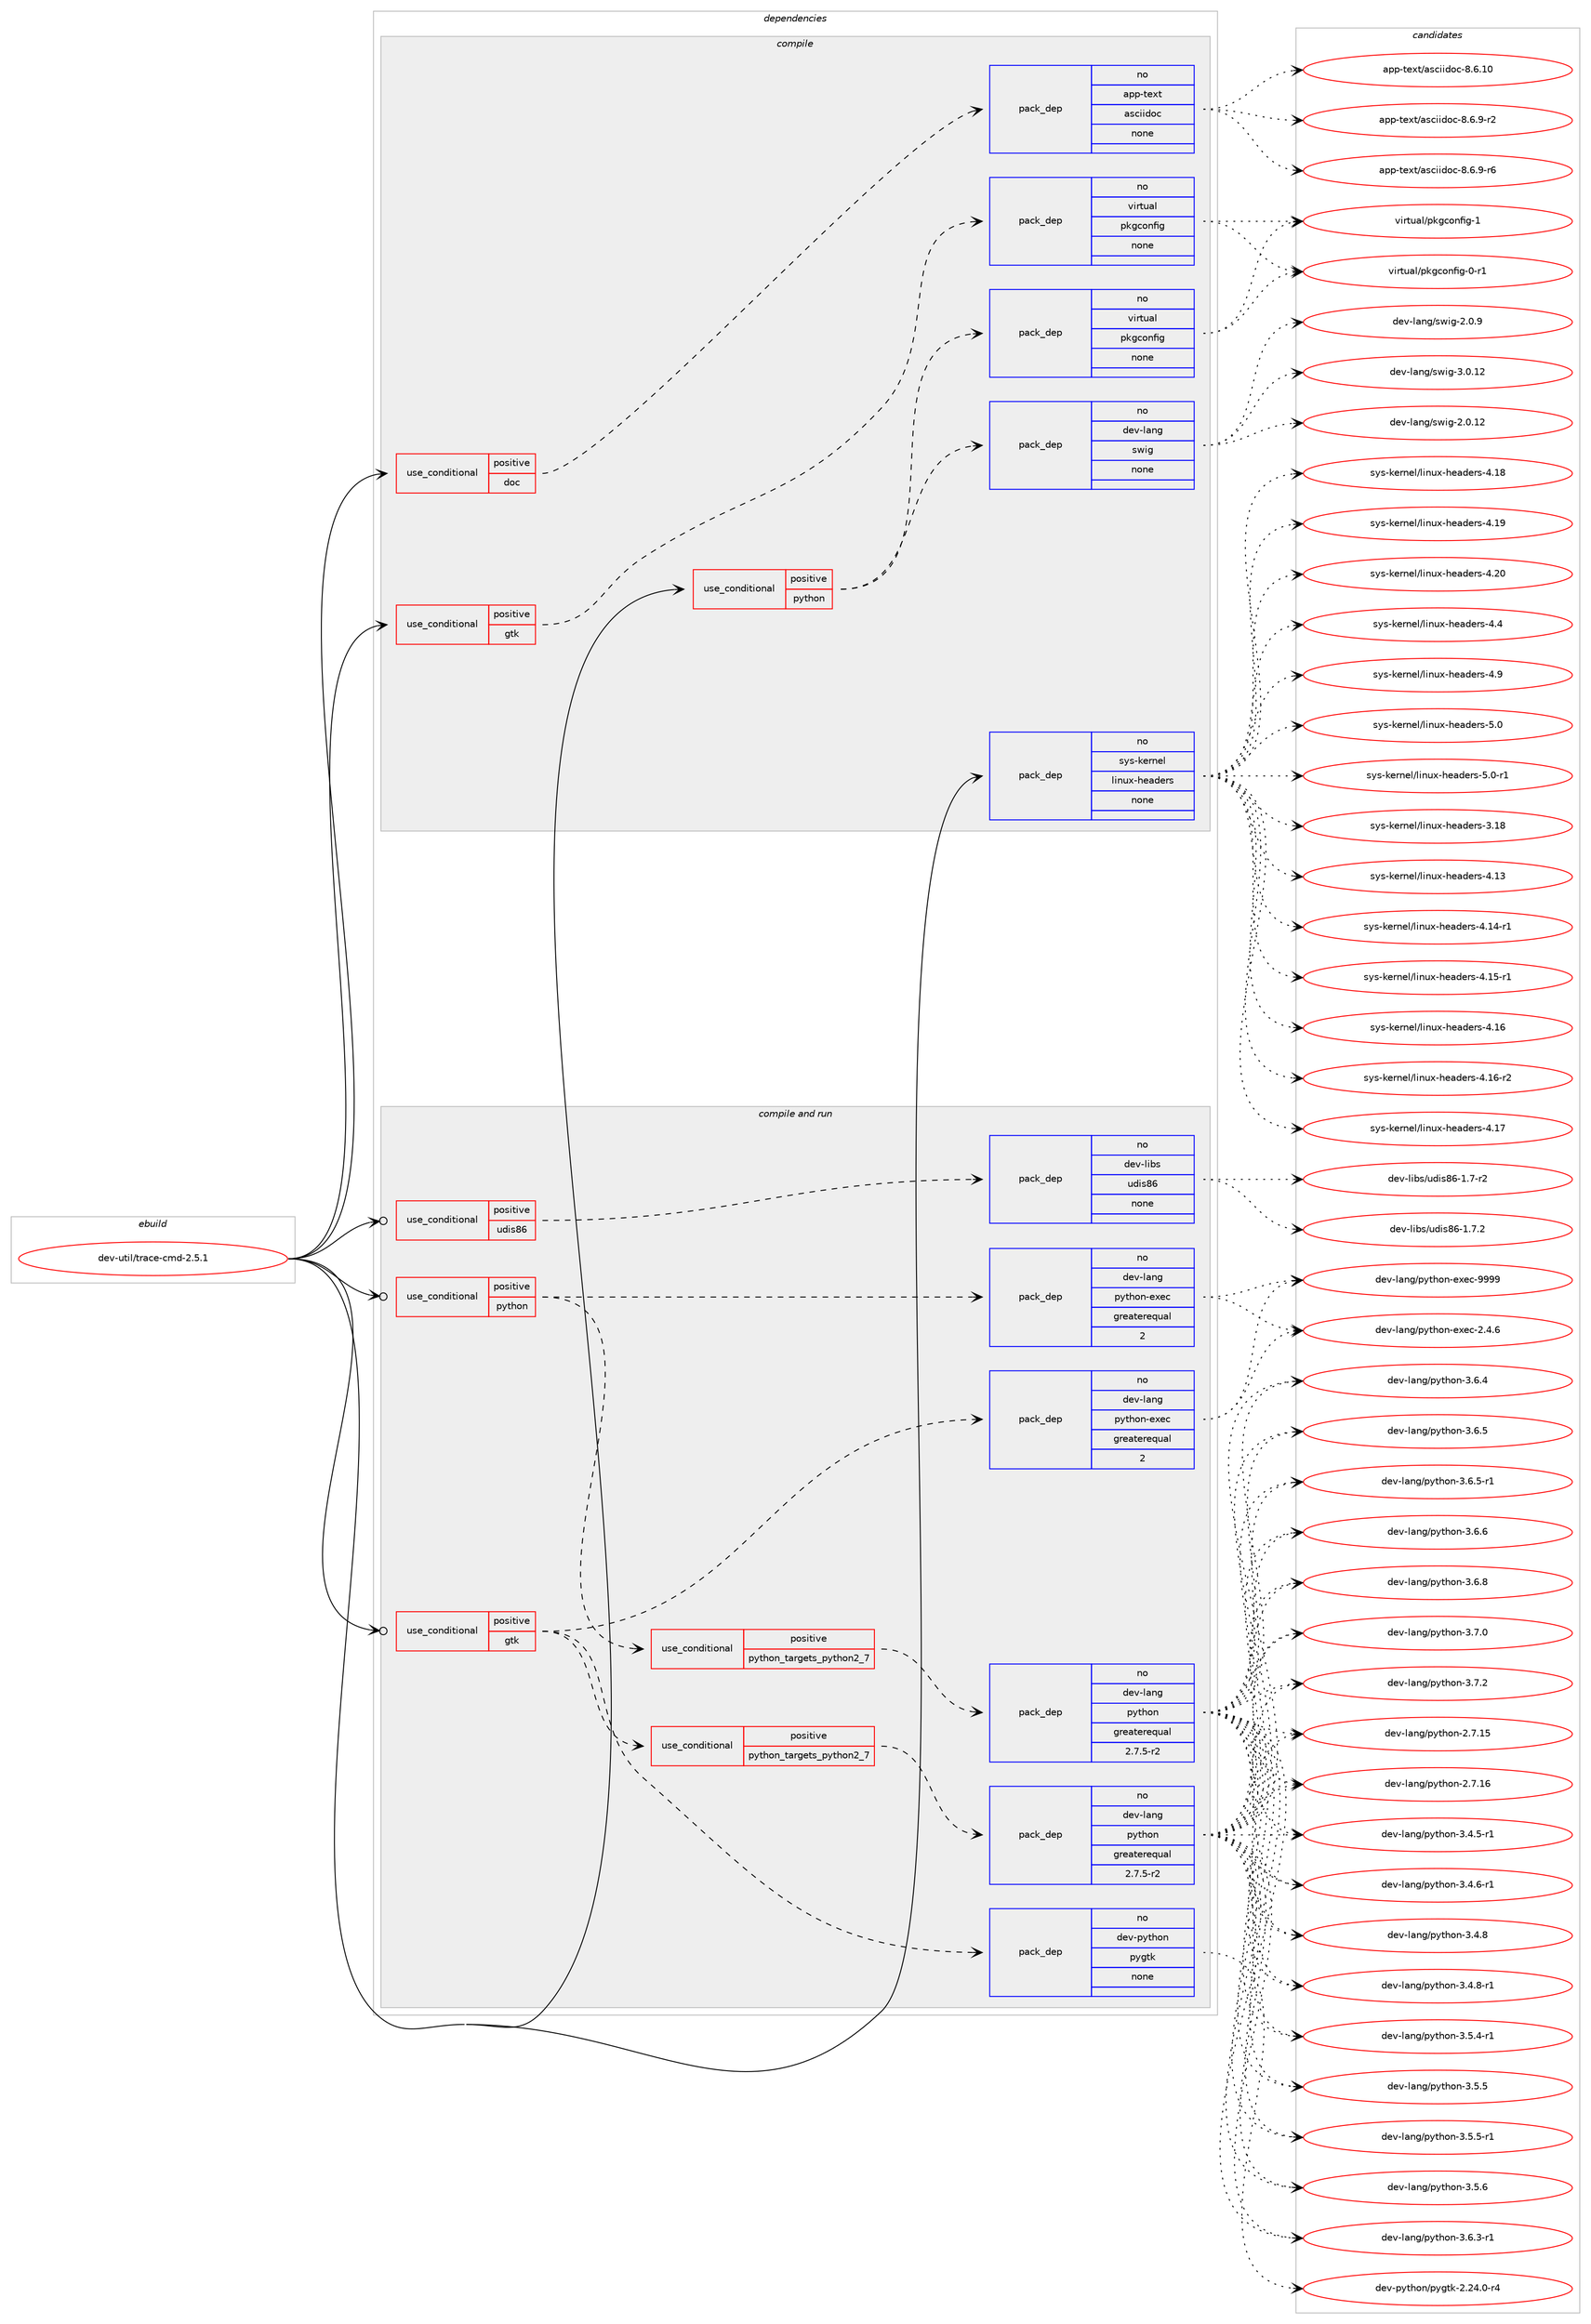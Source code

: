 digraph prolog {

# *************
# Graph options
# *************

newrank=true;
concentrate=true;
compound=true;
graph [rankdir=LR,fontname=Helvetica,fontsize=10,ranksep=1.5];#, ranksep=2.5, nodesep=0.2];
edge  [arrowhead=vee];
node  [fontname=Helvetica,fontsize=10];

# **********
# The ebuild
# **********

subgraph cluster_leftcol {
color=gray;
rank=same;
label=<<i>ebuild</i>>;
id [label="dev-util/trace-cmd-2.5.1", color=red, width=4, href="../dev-util/trace-cmd-2.5.1.svg"];
}

# ****************
# The dependencies
# ****************

subgraph cluster_midcol {
color=gray;
label=<<i>dependencies</i>>;
subgraph cluster_compile {
fillcolor="#eeeeee";
style=filled;
label=<<i>compile</i>>;
subgraph cond425163 {
dependency1549574 [label=<<TABLE BORDER="0" CELLBORDER="1" CELLSPACING="0" CELLPADDING="4"><TR><TD ROWSPAN="3" CELLPADDING="10">use_conditional</TD></TR><TR><TD>positive</TD></TR><TR><TD>doc</TD></TR></TABLE>>, shape=none, color=red];
subgraph pack1100691 {
dependency1549575 [label=<<TABLE BORDER="0" CELLBORDER="1" CELLSPACING="0" CELLPADDING="4" WIDTH="220"><TR><TD ROWSPAN="6" CELLPADDING="30">pack_dep</TD></TR><TR><TD WIDTH="110">no</TD></TR><TR><TD>app-text</TD></TR><TR><TD>asciidoc</TD></TR><TR><TD>none</TD></TR><TR><TD></TD></TR></TABLE>>, shape=none, color=blue];
}
dependency1549574:e -> dependency1549575:w [weight=20,style="dashed",arrowhead="vee"];
}
id:e -> dependency1549574:w [weight=20,style="solid",arrowhead="vee"];
subgraph cond425164 {
dependency1549576 [label=<<TABLE BORDER="0" CELLBORDER="1" CELLSPACING="0" CELLPADDING="4"><TR><TD ROWSPAN="3" CELLPADDING="10">use_conditional</TD></TR><TR><TD>positive</TD></TR><TR><TD>gtk</TD></TR></TABLE>>, shape=none, color=red];
subgraph pack1100692 {
dependency1549577 [label=<<TABLE BORDER="0" CELLBORDER="1" CELLSPACING="0" CELLPADDING="4" WIDTH="220"><TR><TD ROWSPAN="6" CELLPADDING="30">pack_dep</TD></TR><TR><TD WIDTH="110">no</TD></TR><TR><TD>virtual</TD></TR><TR><TD>pkgconfig</TD></TR><TR><TD>none</TD></TR><TR><TD></TD></TR></TABLE>>, shape=none, color=blue];
}
dependency1549576:e -> dependency1549577:w [weight=20,style="dashed",arrowhead="vee"];
}
id:e -> dependency1549576:w [weight=20,style="solid",arrowhead="vee"];
subgraph cond425165 {
dependency1549578 [label=<<TABLE BORDER="0" CELLBORDER="1" CELLSPACING="0" CELLPADDING="4"><TR><TD ROWSPAN="3" CELLPADDING="10">use_conditional</TD></TR><TR><TD>positive</TD></TR><TR><TD>python</TD></TR></TABLE>>, shape=none, color=red];
subgraph pack1100693 {
dependency1549579 [label=<<TABLE BORDER="0" CELLBORDER="1" CELLSPACING="0" CELLPADDING="4" WIDTH="220"><TR><TD ROWSPAN="6" CELLPADDING="30">pack_dep</TD></TR><TR><TD WIDTH="110">no</TD></TR><TR><TD>virtual</TD></TR><TR><TD>pkgconfig</TD></TR><TR><TD>none</TD></TR><TR><TD></TD></TR></TABLE>>, shape=none, color=blue];
}
dependency1549578:e -> dependency1549579:w [weight=20,style="dashed",arrowhead="vee"];
subgraph pack1100694 {
dependency1549580 [label=<<TABLE BORDER="0" CELLBORDER="1" CELLSPACING="0" CELLPADDING="4" WIDTH="220"><TR><TD ROWSPAN="6" CELLPADDING="30">pack_dep</TD></TR><TR><TD WIDTH="110">no</TD></TR><TR><TD>dev-lang</TD></TR><TR><TD>swig</TD></TR><TR><TD>none</TD></TR><TR><TD></TD></TR></TABLE>>, shape=none, color=blue];
}
dependency1549578:e -> dependency1549580:w [weight=20,style="dashed",arrowhead="vee"];
}
id:e -> dependency1549578:w [weight=20,style="solid",arrowhead="vee"];
subgraph pack1100695 {
dependency1549581 [label=<<TABLE BORDER="0" CELLBORDER="1" CELLSPACING="0" CELLPADDING="4" WIDTH="220"><TR><TD ROWSPAN="6" CELLPADDING="30">pack_dep</TD></TR><TR><TD WIDTH="110">no</TD></TR><TR><TD>sys-kernel</TD></TR><TR><TD>linux-headers</TD></TR><TR><TD>none</TD></TR><TR><TD></TD></TR></TABLE>>, shape=none, color=blue];
}
id:e -> dependency1549581:w [weight=20,style="solid",arrowhead="vee"];
}
subgraph cluster_compileandrun {
fillcolor="#eeeeee";
style=filled;
label=<<i>compile and run</i>>;
subgraph cond425166 {
dependency1549582 [label=<<TABLE BORDER="0" CELLBORDER="1" CELLSPACING="0" CELLPADDING="4"><TR><TD ROWSPAN="3" CELLPADDING="10">use_conditional</TD></TR><TR><TD>positive</TD></TR><TR><TD>gtk</TD></TR></TABLE>>, shape=none, color=red];
subgraph cond425167 {
dependency1549583 [label=<<TABLE BORDER="0" CELLBORDER="1" CELLSPACING="0" CELLPADDING="4"><TR><TD ROWSPAN="3" CELLPADDING="10">use_conditional</TD></TR><TR><TD>positive</TD></TR><TR><TD>python_targets_python2_7</TD></TR></TABLE>>, shape=none, color=red];
subgraph pack1100696 {
dependency1549584 [label=<<TABLE BORDER="0" CELLBORDER="1" CELLSPACING="0" CELLPADDING="4" WIDTH="220"><TR><TD ROWSPAN="6" CELLPADDING="30">pack_dep</TD></TR><TR><TD WIDTH="110">no</TD></TR><TR><TD>dev-lang</TD></TR><TR><TD>python</TD></TR><TR><TD>greaterequal</TD></TR><TR><TD>2.7.5-r2</TD></TR></TABLE>>, shape=none, color=blue];
}
dependency1549583:e -> dependency1549584:w [weight=20,style="dashed",arrowhead="vee"];
}
dependency1549582:e -> dependency1549583:w [weight=20,style="dashed",arrowhead="vee"];
subgraph pack1100697 {
dependency1549585 [label=<<TABLE BORDER="0" CELLBORDER="1" CELLSPACING="0" CELLPADDING="4" WIDTH="220"><TR><TD ROWSPAN="6" CELLPADDING="30">pack_dep</TD></TR><TR><TD WIDTH="110">no</TD></TR><TR><TD>dev-lang</TD></TR><TR><TD>python-exec</TD></TR><TR><TD>greaterequal</TD></TR><TR><TD>2</TD></TR></TABLE>>, shape=none, color=blue];
}
dependency1549582:e -> dependency1549585:w [weight=20,style="dashed",arrowhead="vee"];
subgraph pack1100698 {
dependency1549586 [label=<<TABLE BORDER="0" CELLBORDER="1" CELLSPACING="0" CELLPADDING="4" WIDTH="220"><TR><TD ROWSPAN="6" CELLPADDING="30">pack_dep</TD></TR><TR><TD WIDTH="110">no</TD></TR><TR><TD>dev-python</TD></TR><TR><TD>pygtk</TD></TR><TR><TD>none</TD></TR><TR><TD></TD></TR></TABLE>>, shape=none, color=blue];
}
dependency1549582:e -> dependency1549586:w [weight=20,style="dashed",arrowhead="vee"];
}
id:e -> dependency1549582:w [weight=20,style="solid",arrowhead="odotvee"];
subgraph cond425168 {
dependency1549587 [label=<<TABLE BORDER="0" CELLBORDER="1" CELLSPACING="0" CELLPADDING="4"><TR><TD ROWSPAN="3" CELLPADDING="10">use_conditional</TD></TR><TR><TD>positive</TD></TR><TR><TD>python</TD></TR></TABLE>>, shape=none, color=red];
subgraph cond425169 {
dependency1549588 [label=<<TABLE BORDER="0" CELLBORDER="1" CELLSPACING="0" CELLPADDING="4"><TR><TD ROWSPAN="3" CELLPADDING="10">use_conditional</TD></TR><TR><TD>positive</TD></TR><TR><TD>python_targets_python2_7</TD></TR></TABLE>>, shape=none, color=red];
subgraph pack1100699 {
dependency1549589 [label=<<TABLE BORDER="0" CELLBORDER="1" CELLSPACING="0" CELLPADDING="4" WIDTH="220"><TR><TD ROWSPAN="6" CELLPADDING="30">pack_dep</TD></TR><TR><TD WIDTH="110">no</TD></TR><TR><TD>dev-lang</TD></TR><TR><TD>python</TD></TR><TR><TD>greaterequal</TD></TR><TR><TD>2.7.5-r2</TD></TR></TABLE>>, shape=none, color=blue];
}
dependency1549588:e -> dependency1549589:w [weight=20,style="dashed",arrowhead="vee"];
}
dependency1549587:e -> dependency1549588:w [weight=20,style="dashed",arrowhead="vee"];
subgraph pack1100700 {
dependency1549590 [label=<<TABLE BORDER="0" CELLBORDER="1" CELLSPACING="0" CELLPADDING="4" WIDTH="220"><TR><TD ROWSPAN="6" CELLPADDING="30">pack_dep</TD></TR><TR><TD WIDTH="110">no</TD></TR><TR><TD>dev-lang</TD></TR><TR><TD>python-exec</TD></TR><TR><TD>greaterequal</TD></TR><TR><TD>2</TD></TR></TABLE>>, shape=none, color=blue];
}
dependency1549587:e -> dependency1549590:w [weight=20,style="dashed",arrowhead="vee"];
}
id:e -> dependency1549587:w [weight=20,style="solid",arrowhead="odotvee"];
subgraph cond425170 {
dependency1549591 [label=<<TABLE BORDER="0" CELLBORDER="1" CELLSPACING="0" CELLPADDING="4"><TR><TD ROWSPAN="3" CELLPADDING="10">use_conditional</TD></TR><TR><TD>positive</TD></TR><TR><TD>udis86</TD></TR></TABLE>>, shape=none, color=red];
subgraph pack1100701 {
dependency1549592 [label=<<TABLE BORDER="0" CELLBORDER="1" CELLSPACING="0" CELLPADDING="4" WIDTH="220"><TR><TD ROWSPAN="6" CELLPADDING="30">pack_dep</TD></TR><TR><TD WIDTH="110">no</TD></TR><TR><TD>dev-libs</TD></TR><TR><TD>udis86</TD></TR><TR><TD>none</TD></TR><TR><TD></TD></TR></TABLE>>, shape=none, color=blue];
}
dependency1549591:e -> dependency1549592:w [weight=20,style="dashed",arrowhead="vee"];
}
id:e -> dependency1549591:w [weight=20,style="solid",arrowhead="odotvee"];
}
subgraph cluster_run {
fillcolor="#eeeeee";
style=filled;
label=<<i>run</i>>;
}
}

# **************
# The candidates
# **************

subgraph cluster_choices {
rank=same;
color=gray;
label=<<i>candidates</i>>;

subgraph choice1100691 {
color=black;
nodesep=1;
choice97112112451161011201164797115991051051001119945564654464948 [label="app-text/asciidoc-8.6.10", color=red, width=4,href="../app-text/asciidoc-8.6.10.svg"];
choice9711211245116101120116479711599105105100111994556465446574511450 [label="app-text/asciidoc-8.6.9-r2", color=red, width=4,href="../app-text/asciidoc-8.6.9-r2.svg"];
choice9711211245116101120116479711599105105100111994556465446574511454 [label="app-text/asciidoc-8.6.9-r6", color=red, width=4,href="../app-text/asciidoc-8.6.9-r6.svg"];
dependency1549575:e -> choice97112112451161011201164797115991051051001119945564654464948:w [style=dotted,weight="100"];
dependency1549575:e -> choice9711211245116101120116479711599105105100111994556465446574511450:w [style=dotted,weight="100"];
dependency1549575:e -> choice9711211245116101120116479711599105105100111994556465446574511454:w [style=dotted,weight="100"];
}
subgraph choice1100692 {
color=black;
nodesep=1;
choice11810511411611797108471121071039911111010210510345484511449 [label="virtual/pkgconfig-0-r1", color=red, width=4,href="../virtual/pkgconfig-0-r1.svg"];
choice1181051141161179710847112107103991111101021051034549 [label="virtual/pkgconfig-1", color=red, width=4,href="../virtual/pkgconfig-1.svg"];
dependency1549577:e -> choice11810511411611797108471121071039911111010210510345484511449:w [style=dotted,weight="100"];
dependency1549577:e -> choice1181051141161179710847112107103991111101021051034549:w [style=dotted,weight="100"];
}
subgraph choice1100693 {
color=black;
nodesep=1;
choice11810511411611797108471121071039911111010210510345484511449 [label="virtual/pkgconfig-0-r1", color=red, width=4,href="../virtual/pkgconfig-0-r1.svg"];
choice1181051141161179710847112107103991111101021051034549 [label="virtual/pkgconfig-1", color=red, width=4,href="../virtual/pkgconfig-1.svg"];
dependency1549579:e -> choice11810511411611797108471121071039911111010210510345484511449:w [style=dotted,weight="100"];
dependency1549579:e -> choice1181051141161179710847112107103991111101021051034549:w [style=dotted,weight="100"];
}
subgraph choice1100694 {
color=black;
nodesep=1;
choice10010111845108971101034711511910510345504648464950 [label="dev-lang/swig-2.0.12", color=red, width=4,href="../dev-lang/swig-2.0.12.svg"];
choice100101118451089711010347115119105103455046484657 [label="dev-lang/swig-2.0.9", color=red, width=4,href="../dev-lang/swig-2.0.9.svg"];
choice10010111845108971101034711511910510345514648464950 [label="dev-lang/swig-3.0.12", color=red, width=4,href="../dev-lang/swig-3.0.12.svg"];
dependency1549580:e -> choice10010111845108971101034711511910510345504648464950:w [style=dotted,weight="100"];
dependency1549580:e -> choice100101118451089711010347115119105103455046484657:w [style=dotted,weight="100"];
dependency1549580:e -> choice10010111845108971101034711511910510345514648464950:w [style=dotted,weight="100"];
}
subgraph choice1100695 {
color=black;
nodesep=1;
choice115121115451071011141101011084710810511011712045104101971001011141154551464956 [label="sys-kernel/linux-headers-3.18", color=red, width=4,href="../sys-kernel/linux-headers-3.18.svg"];
choice115121115451071011141101011084710810511011712045104101971001011141154552464951 [label="sys-kernel/linux-headers-4.13", color=red, width=4,href="../sys-kernel/linux-headers-4.13.svg"];
choice1151211154510710111411010110847108105110117120451041019710010111411545524649524511449 [label="sys-kernel/linux-headers-4.14-r1", color=red, width=4,href="../sys-kernel/linux-headers-4.14-r1.svg"];
choice1151211154510710111411010110847108105110117120451041019710010111411545524649534511449 [label="sys-kernel/linux-headers-4.15-r1", color=red, width=4,href="../sys-kernel/linux-headers-4.15-r1.svg"];
choice115121115451071011141101011084710810511011712045104101971001011141154552464954 [label="sys-kernel/linux-headers-4.16", color=red, width=4,href="../sys-kernel/linux-headers-4.16.svg"];
choice1151211154510710111411010110847108105110117120451041019710010111411545524649544511450 [label="sys-kernel/linux-headers-4.16-r2", color=red, width=4,href="../sys-kernel/linux-headers-4.16-r2.svg"];
choice115121115451071011141101011084710810511011712045104101971001011141154552464955 [label="sys-kernel/linux-headers-4.17", color=red, width=4,href="../sys-kernel/linux-headers-4.17.svg"];
choice115121115451071011141101011084710810511011712045104101971001011141154552464956 [label="sys-kernel/linux-headers-4.18", color=red, width=4,href="../sys-kernel/linux-headers-4.18.svg"];
choice115121115451071011141101011084710810511011712045104101971001011141154552464957 [label="sys-kernel/linux-headers-4.19", color=red, width=4,href="../sys-kernel/linux-headers-4.19.svg"];
choice115121115451071011141101011084710810511011712045104101971001011141154552465048 [label="sys-kernel/linux-headers-4.20", color=red, width=4,href="../sys-kernel/linux-headers-4.20.svg"];
choice1151211154510710111411010110847108105110117120451041019710010111411545524652 [label="sys-kernel/linux-headers-4.4", color=red, width=4,href="../sys-kernel/linux-headers-4.4.svg"];
choice1151211154510710111411010110847108105110117120451041019710010111411545524657 [label="sys-kernel/linux-headers-4.9", color=red, width=4,href="../sys-kernel/linux-headers-4.9.svg"];
choice1151211154510710111411010110847108105110117120451041019710010111411545534648 [label="sys-kernel/linux-headers-5.0", color=red, width=4,href="../sys-kernel/linux-headers-5.0.svg"];
choice11512111545107101114110101108471081051101171204510410197100101114115455346484511449 [label="sys-kernel/linux-headers-5.0-r1", color=red, width=4,href="../sys-kernel/linux-headers-5.0-r1.svg"];
dependency1549581:e -> choice115121115451071011141101011084710810511011712045104101971001011141154551464956:w [style=dotted,weight="100"];
dependency1549581:e -> choice115121115451071011141101011084710810511011712045104101971001011141154552464951:w [style=dotted,weight="100"];
dependency1549581:e -> choice1151211154510710111411010110847108105110117120451041019710010111411545524649524511449:w [style=dotted,weight="100"];
dependency1549581:e -> choice1151211154510710111411010110847108105110117120451041019710010111411545524649534511449:w [style=dotted,weight="100"];
dependency1549581:e -> choice115121115451071011141101011084710810511011712045104101971001011141154552464954:w [style=dotted,weight="100"];
dependency1549581:e -> choice1151211154510710111411010110847108105110117120451041019710010111411545524649544511450:w [style=dotted,weight="100"];
dependency1549581:e -> choice115121115451071011141101011084710810511011712045104101971001011141154552464955:w [style=dotted,weight="100"];
dependency1549581:e -> choice115121115451071011141101011084710810511011712045104101971001011141154552464956:w [style=dotted,weight="100"];
dependency1549581:e -> choice115121115451071011141101011084710810511011712045104101971001011141154552464957:w [style=dotted,weight="100"];
dependency1549581:e -> choice115121115451071011141101011084710810511011712045104101971001011141154552465048:w [style=dotted,weight="100"];
dependency1549581:e -> choice1151211154510710111411010110847108105110117120451041019710010111411545524652:w [style=dotted,weight="100"];
dependency1549581:e -> choice1151211154510710111411010110847108105110117120451041019710010111411545524657:w [style=dotted,weight="100"];
dependency1549581:e -> choice1151211154510710111411010110847108105110117120451041019710010111411545534648:w [style=dotted,weight="100"];
dependency1549581:e -> choice11512111545107101114110101108471081051101171204510410197100101114115455346484511449:w [style=dotted,weight="100"];
}
subgraph choice1100696 {
color=black;
nodesep=1;
choice10010111845108971101034711212111610411111045504655464953 [label="dev-lang/python-2.7.15", color=red, width=4,href="../dev-lang/python-2.7.15.svg"];
choice10010111845108971101034711212111610411111045504655464954 [label="dev-lang/python-2.7.16", color=red, width=4,href="../dev-lang/python-2.7.16.svg"];
choice1001011184510897110103471121211161041111104551465246534511449 [label="dev-lang/python-3.4.5-r1", color=red, width=4,href="../dev-lang/python-3.4.5-r1.svg"];
choice1001011184510897110103471121211161041111104551465246544511449 [label="dev-lang/python-3.4.6-r1", color=red, width=4,href="../dev-lang/python-3.4.6-r1.svg"];
choice100101118451089711010347112121116104111110455146524656 [label="dev-lang/python-3.4.8", color=red, width=4,href="../dev-lang/python-3.4.8.svg"];
choice1001011184510897110103471121211161041111104551465246564511449 [label="dev-lang/python-3.4.8-r1", color=red, width=4,href="../dev-lang/python-3.4.8-r1.svg"];
choice1001011184510897110103471121211161041111104551465346524511449 [label="dev-lang/python-3.5.4-r1", color=red, width=4,href="../dev-lang/python-3.5.4-r1.svg"];
choice100101118451089711010347112121116104111110455146534653 [label="dev-lang/python-3.5.5", color=red, width=4,href="../dev-lang/python-3.5.5.svg"];
choice1001011184510897110103471121211161041111104551465346534511449 [label="dev-lang/python-3.5.5-r1", color=red, width=4,href="../dev-lang/python-3.5.5-r1.svg"];
choice100101118451089711010347112121116104111110455146534654 [label="dev-lang/python-3.5.6", color=red, width=4,href="../dev-lang/python-3.5.6.svg"];
choice1001011184510897110103471121211161041111104551465446514511449 [label="dev-lang/python-3.6.3-r1", color=red, width=4,href="../dev-lang/python-3.6.3-r1.svg"];
choice100101118451089711010347112121116104111110455146544652 [label="dev-lang/python-3.6.4", color=red, width=4,href="../dev-lang/python-3.6.4.svg"];
choice100101118451089711010347112121116104111110455146544653 [label="dev-lang/python-3.6.5", color=red, width=4,href="../dev-lang/python-3.6.5.svg"];
choice1001011184510897110103471121211161041111104551465446534511449 [label="dev-lang/python-3.6.5-r1", color=red, width=4,href="../dev-lang/python-3.6.5-r1.svg"];
choice100101118451089711010347112121116104111110455146544654 [label="dev-lang/python-3.6.6", color=red, width=4,href="../dev-lang/python-3.6.6.svg"];
choice100101118451089711010347112121116104111110455146544656 [label="dev-lang/python-3.6.8", color=red, width=4,href="../dev-lang/python-3.6.8.svg"];
choice100101118451089711010347112121116104111110455146554648 [label="dev-lang/python-3.7.0", color=red, width=4,href="../dev-lang/python-3.7.0.svg"];
choice100101118451089711010347112121116104111110455146554650 [label="dev-lang/python-3.7.2", color=red, width=4,href="../dev-lang/python-3.7.2.svg"];
dependency1549584:e -> choice10010111845108971101034711212111610411111045504655464953:w [style=dotted,weight="100"];
dependency1549584:e -> choice10010111845108971101034711212111610411111045504655464954:w [style=dotted,weight="100"];
dependency1549584:e -> choice1001011184510897110103471121211161041111104551465246534511449:w [style=dotted,weight="100"];
dependency1549584:e -> choice1001011184510897110103471121211161041111104551465246544511449:w [style=dotted,weight="100"];
dependency1549584:e -> choice100101118451089711010347112121116104111110455146524656:w [style=dotted,weight="100"];
dependency1549584:e -> choice1001011184510897110103471121211161041111104551465246564511449:w [style=dotted,weight="100"];
dependency1549584:e -> choice1001011184510897110103471121211161041111104551465346524511449:w [style=dotted,weight="100"];
dependency1549584:e -> choice100101118451089711010347112121116104111110455146534653:w [style=dotted,weight="100"];
dependency1549584:e -> choice1001011184510897110103471121211161041111104551465346534511449:w [style=dotted,weight="100"];
dependency1549584:e -> choice100101118451089711010347112121116104111110455146534654:w [style=dotted,weight="100"];
dependency1549584:e -> choice1001011184510897110103471121211161041111104551465446514511449:w [style=dotted,weight="100"];
dependency1549584:e -> choice100101118451089711010347112121116104111110455146544652:w [style=dotted,weight="100"];
dependency1549584:e -> choice100101118451089711010347112121116104111110455146544653:w [style=dotted,weight="100"];
dependency1549584:e -> choice1001011184510897110103471121211161041111104551465446534511449:w [style=dotted,weight="100"];
dependency1549584:e -> choice100101118451089711010347112121116104111110455146544654:w [style=dotted,weight="100"];
dependency1549584:e -> choice100101118451089711010347112121116104111110455146544656:w [style=dotted,weight="100"];
dependency1549584:e -> choice100101118451089711010347112121116104111110455146554648:w [style=dotted,weight="100"];
dependency1549584:e -> choice100101118451089711010347112121116104111110455146554650:w [style=dotted,weight="100"];
}
subgraph choice1100697 {
color=black;
nodesep=1;
choice1001011184510897110103471121211161041111104510112010199455046524654 [label="dev-lang/python-exec-2.4.6", color=red, width=4,href="../dev-lang/python-exec-2.4.6.svg"];
choice10010111845108971101034711212111610411111045101120101994557575757 [label="dev-lang/python-exec-9999", color=red, width=4,href="../dev-lang/python-exec-9999.svg"];
dependency1549585:e -> choice1001011184510897110103471121211161041111104510112010199455046524654:w [style=dotted,weight="100"];
dependency1549585:e -> choice10010111845108971101034711212111610411111045101120101994557575757:w [style=dotted,weight="100"];
}
subgraph choice1100698 {
color=black;
nodesep=1;
choice1001011184511212111610411111047112121103116107455046505246484511452 [label="dev-python/pygtk-2.24.0-r4", color=red, width=4,href="../dev-python/pygtk-2.24.0-r4.svg"];
dependency1549586:e -> choice1001011184511212111610411111047112121103116107455046505246484511452:w [style=dotted,weight="100"];
}
subgraph choice1100699 {
color=black;
nodesep=1;
choice10010111845108971101034711212111610411111045504655464953 [label="dev-lang/python-2.7.15", color=red, width=4,href="../dev-lang/python-2.7.15.svg"];
choice10010111845108971101034711212111610411111045504655464954 [label="dev-lang/python-2.7.16", color=red, width=4,href="../dev-lang/python-2.7.16.svg"];
choice1001011184510897110103471121211161041111104551465246534511449 [label="dev-lang/python-3.4.5-r1", color=red, width=4,href="../dev-lang/python-3.4.5-r1.svg"];
choice1001011184510897110103471121211161041111104551465246544511449 [label="dev-lang/python-3.4.6-r1", color=red, width=4,href="../dev-lang/python-3.4.6-r1.svg"];
choice100101118451089711010347112121116104111110455146524656 [label="dev-lang/python-3.4.8", color=red, width=4,href="../dev-lang/python-3.4.8.svg"];
choice1001011184510897110103471121211161041111104551465246564511449 [label="dev-lang/python-3.4.8-r1", color=red, width=4,href="../dev-lang/python-3.4.8-r1.svg"];
choice1001011184510897110103471121211161041111104551465346524511449 [label="dev-lang/python-3.5.4-r1", color=red, width=4,href="../dev-lang/python-3.5.4-r1.svg"];
choice100101118451089711010347112121116104111110455146534653 [label="dev-lang/python-3.5.5", color=red, width=4,href="../dev-lang/python-3.5.5.svg"];
choice1001011184510897110103471121211161041111104551465346534511449 [label="dev-lang/python-3.5.5-r1", color=red, width=4,href="../dev-lang/python-3.5.5-r1.svg"];
choice100101118451089711010347112121116104111110455146534654 [label="dev-lang/python-3.5.6", color=red, width=4,href="../dev-lang/python-3.5.6.svg"];
choice1001011184510897110103471121211161041111104551465446514511449 [label="dev-lang/python-3.6.3-r1", color=red, width=4,href="../dev-lang/python-3.6.3-r1.svg"];
choice100101118451089711010347112121116104111110455146544652 [label="dev-lang/python-3.6.4", color=red, width=4,href="../dev-lang/python-3.6.4.svg"];
choice100101118451089711010347112121116104111110455146544653 [label="dev-lang/python-3.6.5", color=red, width=4,href="../dev-lang/python-3.6.5.svg"];
choice1001011184510897110103471121211161041111104551465446534511449 [label="dev-lang/python-3.6.5-r1", color=red, width=4,href="../dev-lang/python-3.6.5-r1.svg"];
choice100101118451089711010347112121116104111110455146544654 [label="dev-lang/python-3.6.6", color=red, width=4,href="../dev-lang/python-3.6.6.svg"];
choice100101118451089711010347112121116104111110455146544656 [label="dev-lang/python-3.6.8", color=red, width=4,href="../dev-lang/python-3.6.8.svg"];
choice100101118451089711010347112121116104111110455146554648 [label="dev-lang/python-3.7.0", color=red, width=4,href="../dev-lang/python-3.7.0.svg"];
choice100101118451089711010347112121116104111110455146554650 [label="dev-lang/python-3.7.2", color=red, width=4,href="../dev-lang/python-3.7.2.svg"];
dependency1549589:e -> choice10010111845108971101034711212111610411111045504655464953:w [style=dotted,weight="100"];
dependency1549589:e -> choice10010111845108971101034711212111610411111045504655464954:w [style=dotted,weight="100"];
dependency1549589:e -> choice1001011184510897110103471121211161041111104551465246534511449:w [style=dotted,weight="100"];
dependency1549589:e -> choice1001011184510897110103471121211161041111104551465246544511449:w [style=dotted,weight="100"];
dependency1549589:e -> choice100101118451089711010347112121116104111110455146524656:w [style=dotted,weight="100"];
dependency1549589:e -> choice1001011184510897110103471121211161041111104551465246564511449:w [style=dotted,weight="100"];
dependency1549589:e -> choice1001011184510897110103471121211161041111104551465346524511449:w [style=dotted,weight="100"];
dependency1549589:e -> choice100101118451089711010347112121116104111110455146534653:w [style=dotted,weight="100"];
dependency1549589:e -> choice1001011184510897110103471121211161041111104551465346534511449:w [style=dotted,weight="100"];
dependency1549589:e -> choice100101118451089711010347112121116104111110455146534654:w [style=dotted,weight="100"];
dependency1549589:e -> choice1001011184510897110103471121211161041111104551465446514511449:w [style=dotted,weight="100"];
dependency1549589:e -> choice100101118451089711010347112121116104111110455146544652:w [style=dotted,weight="100"];
dependency1549589:e -> choice100101118451089711010347112121116104111110455146544653:w [style=dotted,weight="100"];
dependency1549589:e -> choice1001011184510897110103471121211161041111104551465446534511449:w [style=dotted,weight="100"];
dependency1549589:e -> choice100101118451089711010347112121116104111110455146544654:w [style=dotted,weight="100"];
dependency1549589:e -> choice100101118451089711010347112121116104111110455146544656:w [style=dotted,weight="100"];
dependency1549589:e -> choice100101118451089711010347112121116104111110455146554648:w [style=dotted,weight="100"];
dependency1549589:e -> choice100101118451089711010347112121116104111110455146554650:w [style=dotted,weight="100"];
}
subgraph choice1100700 {
color=black;
nodesep=1;
choice1001011184510897110103471121211161041111104510112010199455046524654 [label="dev-lang/python-exec-2.4.6", color=red, width=4,href="../dev-lang/python-exec-2.4.6.svg"];
choice10010111845108971101034711212111610411111045101120101994557575757 [label="dev-lang/python-exec-9999", color=red, width=4,href="../dev-lang/python-exec-9999.svg"];
dependency1549590:e -> choice1001011184510897110103471121211161041111104510112010199455046524654:w [style=dotted,weight="100"];
dependency1549590:e -> choice10010111845108971101034711212111610411111045101120101994557575757:w [style=dotted,weight="100"];
}
subgraph choice1100701 {
color=black;
nodesep=1;
choice1001011184510810598115471171001051155654454946554511450 [label="dev-libs/udis86-1.7-r2", color=red, width=4,href="../dev-libs/udis86-1.7-r2.svg"];
choice1001011184510810598115471171001051155654454946554650 [label="dev-libs/udis86-1.7.2", color=red, width=4,href="../dev-libs/udis86-1.7.2.svg"];
dependency1549592:e -> choice1001011184510810598115471171001051155654454946554511450:w [style=dotted,weight="100"];
dependency1549592:e -> choice1001011184510810598115471171001051155654454946554650:w [style=dotted,weight="100"];
}
}

}
